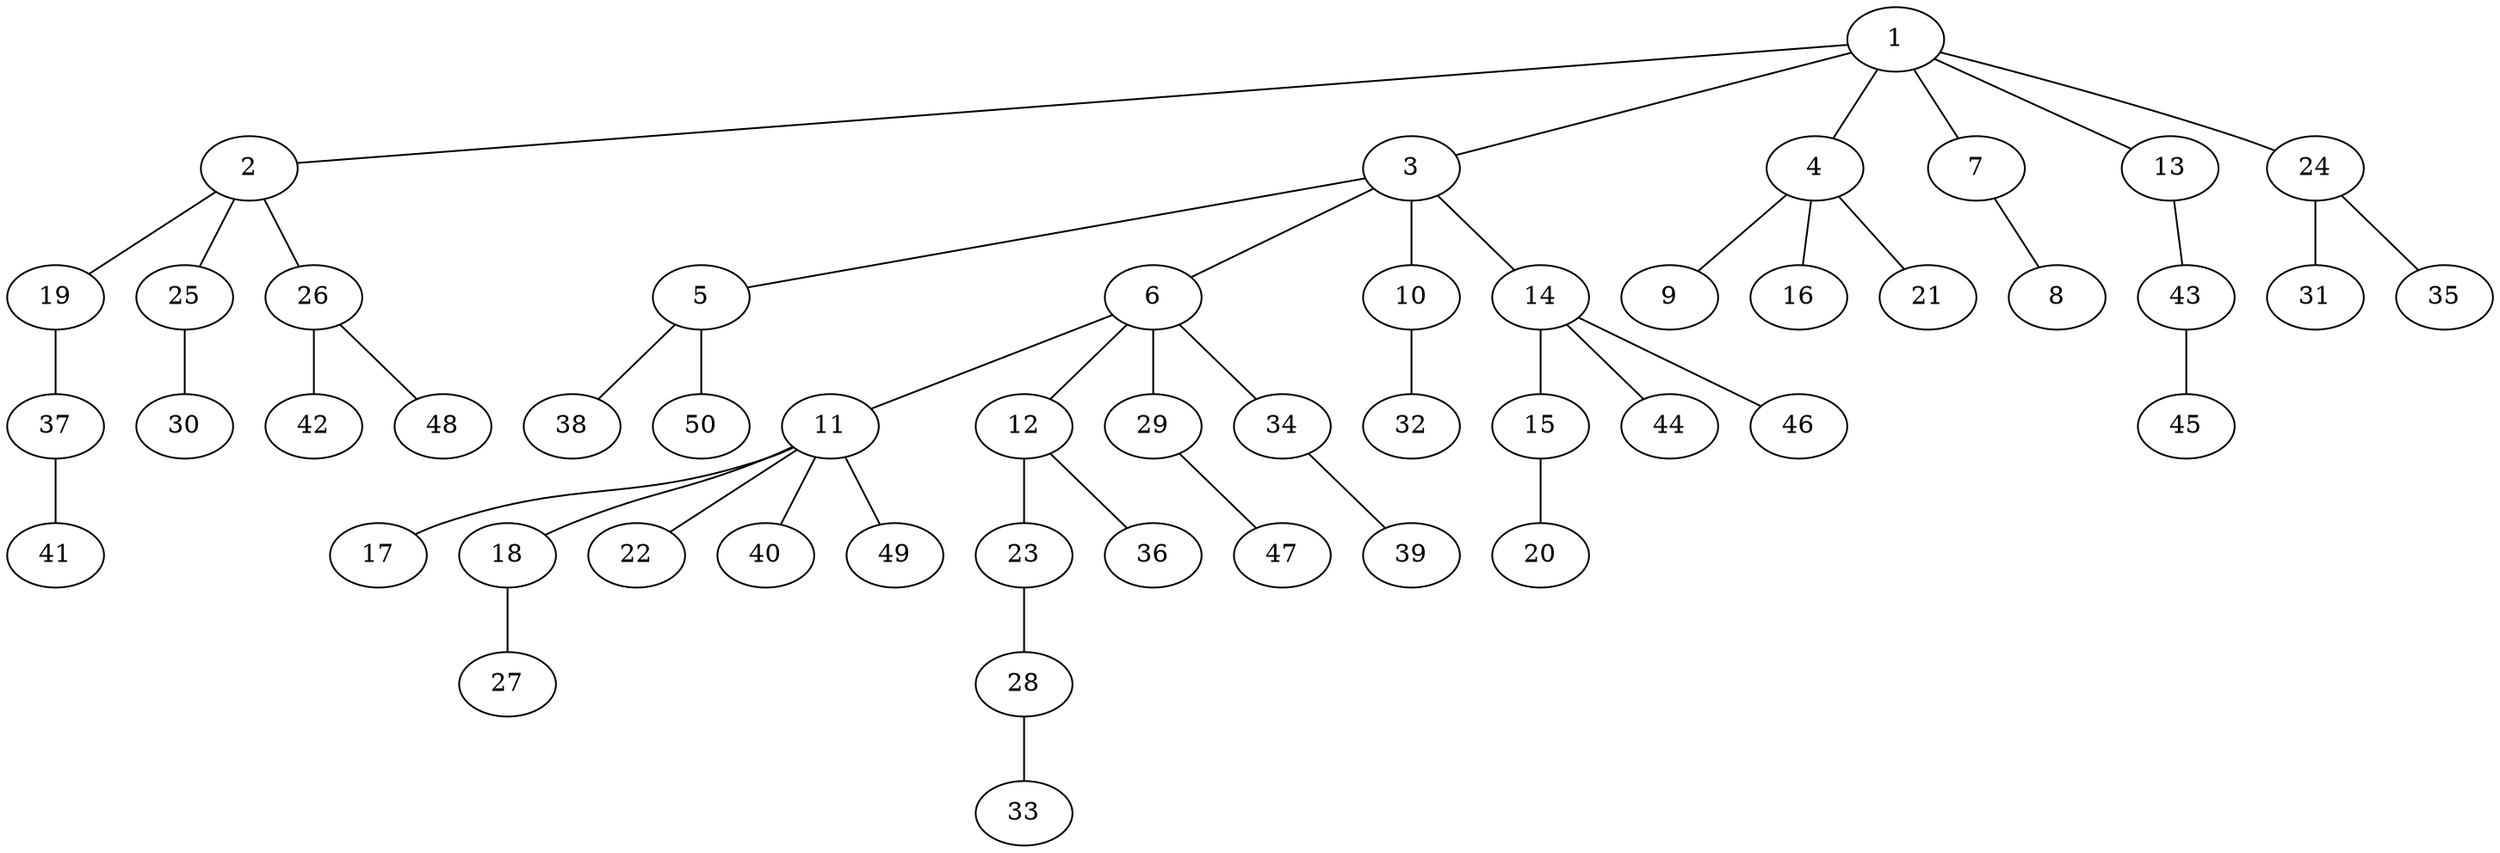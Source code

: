 graph graphname {1--2
1--3
1--4
1--7
1--13
1--24
2--19
2--25
2--26
3--5
3--6
3--10
3--14
4--9
4--16
4--21
5--38
5--50
6--11
6--12
6--29
6--34
7--8
10--32
11--17
11--18
11--22
11--40
11--49
12--23
12--36
13--43
14--15
14--44
14--46
15--20
18--27
19--37
23--28
24--31
24--35
25--30
26--42
26--48
28--33
29--47
34--39
37--41
43--45
}